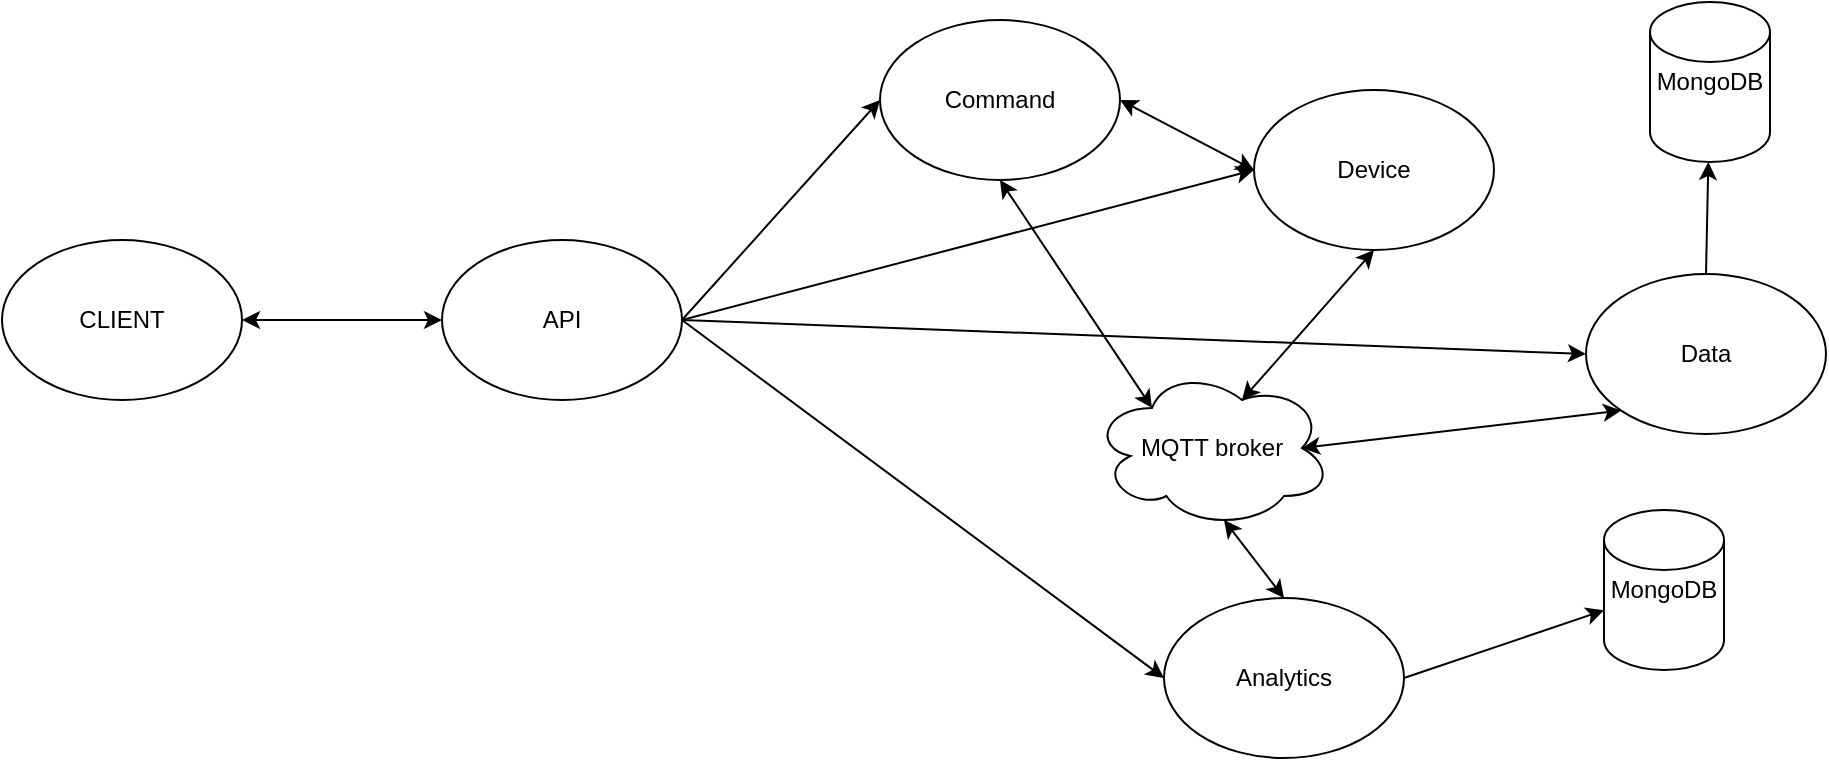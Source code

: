 <mxfile version="13.6.6" type="device"><diagram id="RYJlz_bomc-6-IyIeird" name="Page-1"><mxGraphModel dx="1422" dy="794" grid="0" gridSize="10" guides="1" tooltips="1" connect="1" arrows="1" fold="1" page="1" pageScale="1" pageWidth="1169" pageHeight="827" math="0" shadow="0"><root><mxCell id="0"/><mxCell id="1" parent="0"/><mxCell id="ik3JrokFCGP8MYjbFQE7-1" value="CLIENT" style="ellipse;whiteSpace=wrap;html=1;" vertex="1" parent="1"><mxGeometry x="50" y="140" width="120" height="80" as="geometry"/></mxCell><mxCell id="ik3JrokFCGP8MYjbFQE7-2" value="API&lt;br&gt;" style="ellipse;whiteSpace=wrap;html=1;" vertex="1" parent="1"><mxGeometry x="270" y="140" width="120" height="80" as="geometry"/></mxCell><mxCell id="ik3JrokFCGP8MYjbFQE7-3" value="Device&lt;br&gt;" style="ellipse;whiteSpace=wrap;html=1;" vertex="1" parent="1"><mxGeometry x="676" y="65" width="120" height="80" as="geometry"/></mxCell><mxCell id="ik3JrokFCGP8MYjbFQE7-4" value="Data" style="ellipse;whiteSpace=wrap;html=1;" vertex="1" parent="1"><mxGeometry x="842" y="157" width="120" height="80" as="geometry"/></mxCell><mxCell id="ik3JrokFCGP8MYjbFQE7-5" value="Analytics&lt;br&gt;" style="ellipse;whiteSpace=wrap;html=1;" vertex="1" parent="1"><mxGeometry x="631" y="319" width="120" height="80" as="geometry"/></mxCell><mxCell id="ik3JrokFCGP8MYjbFQE7-6" value="Command&lt;br&gt;" style="ellipse;whiteSpace=wrap;html=1;" vertex="1" parent="1"><mxGeometry x="489" y="30" width="120" height="80" as="geometry"/></mxCell><mxCell id="ik3JrokFCGP8MYjbFQE7-8" value="" style="endArrow=classic;html=1;exitX=1;exitY=0.5;exitDx=0;exitDy=0;entryX=0;entryY=0.5;entryDx=0;entryDy=0;" edge="1" parent="1" source="ik3JrokFCGP8MYjbFQE7-2" target="ik3JrokFCGP8MYjbFQE7-4"><mxGeometry width="50" height="50" relative="1" as="geometry"><mxPoint x="440" y="190" as="sourcePoint"/><mxPoint x="490" y="140" as="targetPoint"/></mxGeometry></mxCell><mxCell id="ik3JrokFCGP8MYjbFQE7-9" value="" style="endArrow=classic;html=1;exitX=1;exitY=0.5;exitDx=0;exitDy=0;entryX=0;entryY=0.5;entryDx=0;entryDy=0;" edge="1" parent="1" source="ik3JrokFCGP8MYjbFQE7-2" target="ik3JrokFCGP8MYjbFQE7-3"><mxGeometry width="50" height="50" relative="1" as="geometry"><mxPoint x="470" y="190" as="sourcePoint"/><mxPoint x="520" y="140" as="targetPoint"/></mxGeometry></mxCell><mxCell id="ik3JrokFCGP8MYjbFQE7-10" value="" style="endArrow=classic;html=1;exitX=1;exitY=0.5;exitDx=0;exitDy=0;entryX=0;entryY=0.5;entryDx=0;entryDy=0;" edge="1" parent="1" source="ik3JrokFCGP8MYjbFQE7-2" target="ik3JrokFCGP8MYjbFQE7-5"><mxGeometry width="50" height="50" relative="1" as="geometry"><mxPoint x="550" y="260" as="sourcePoint"/><mxPoint x="600" y="210" as="targetPoint"/></mxGeometry></mxCell><mxCell id="ik3JrokFCGP8MYjbFQE7-11" value="" style="endArrow=classic;html=1;exitX=1;exitY=0.5;exitDx=0;exitDy=0;entryX=0;entryY=0.5;entryDx=0;entryDy=0;" edge="1" parent="1" source="ik3JrokFCGP8MYjbFQE7-2" target="ik3JrokFCGP8MYjbFQE7-6"><mxGeometry width="50" height="50" relative="1" as="geometry"><mxPoint x="450" y="280" as="sourcePoint"/><mxPoint x="500" y="230" as="targetPoint"/></mxGeometry></mxCell><mxCell id="ik3JrokFCGP8MYjbFQE7-14" value="" style="endArrow=classic;startArrow=classic;html=1;exitX=1;exitY=0.5;exitDx=0;exitDy=0;entryX=0;entryY=0.5;entryDx=0;entryDy=0;" edge="1" parent="1" source="ik3JrokFCGP8MYjbFQE7-1" target="ik3JrokFCGP8MYjbFQE7-2"><mxGeometry width="50" height="50" relative="1" as="geometry"><mxPoint x="240" y="95" as="sourcePoint"/><mxPoint x="290" y="45" as="targetPoint"/></mxGeometry></mxCell><mxCell id="ik3JrokFCGP8MYjbFQE7-15" value="" style="endArrow=classic;startArrow=classic;html=1;entryX=0;entryY=0.5;entryDx=0;entryDy=0;exitX=1;exitY=0.5;exitDx=0;exitDy=0;" edge="1" parent="1" source="ik3JrokFCGP8MYjbFQE7-6" target="ik3JrokFCGP8MYjbFQE7-3"><mxGeometry width="50" height="50" relative="1" as="geometry"><mxPoint x="450" y="100" as="sourcePoint"/><mxPoint x="500" y="50" as="targetPoint"/></mxGeometry></mxCell><mxCell id="ik3JrokFCGP8MYjbFQE7-17" value="MongoDB" style="shape=cylinder2;whiteSpace=wrap;html=1;boundedLbl=1;backgroundOutline=1;size=15;" vertex="1" parent="1"><mxGeometry x="874" y="21" width="60" height="80" as="geometry"/></mxCell><mxCell id="ik3JrokFCGP8MYjbFQE7-18" value="" style="endArrow=classic;html=1;exitX=0.5;exitY=0;exitDx=0;exitDy=0;" edge="1" parent="1" source="ik3JrokFCGP8MYjbFQE7-4" target="ik3JrokFCGP8MYjbFQE7-17"><mxGeometry width="50" height="50" relative="1" as="geometry"><mxPoint x="990" y="130" as="sourcePoint"/><mxPoint x="1040" y="80" as="targetPoint"/></mxGeometry></mxCell><mxCell id="ik3JrokFCGP8MYjbFQE7-19" value="MongoDB" style="shape=cylinder2;whiteSpace=wrap;html=1;boundedLbl=1;backgroundOutline=1;size=15;" vertex="1" parent="1"><mxGeometry x="851" y="275" width="60" height="80" as="geometry"/></mxCell><mxCell id="ik3JrokFCGP8MYjbFQE7-20" value="" style="endArrow=classic;html=1;exitX=1;exitY=0.5;exitDx=0;exitDy=0;" edge="1" parent="1" source="ik3JrokFCGP8MYjbFQE7-5" target="ik3JrokFCGP8MYjbFQE7-19"><mxGeometry width="50" height="50" relative="1" as="geometry"><mxPoint x="900" y="390" as="sourcePoint"/><mxPoint x="950" y="340" as="targetPoint"/></mxGeometry></mxCell><mxCell id="ik3JrokFCGP8MYjbFQE7-22" value="" style="endArrow=classic;startArrow=classic;html=1;entryX=0.55;entryY=0.95;entryDx=0;entryDy=0;exitX=0.5;exitY=0;exitDx=0;exitDy=0;entryPerimeter=0;" edge="1" parent="1" source="ik3JrokFCGP8MYjbFQE7-5" target="ik3JrokFCGP8MYjbFQE7-23"><mxGeometry width="50" height="50" relative="1" as="geometry"><mxPoint x="820" y="300" as="sourcePoint"/><mxPoint x="870" y="250" as="targetPoint"/></mxGeometry></mxCell><mxCell id="ik3JrokFCGP8MYjbFQE7-23" value="MQTT broker" style="ellipse;shape=cloud;whiteSpace=wrap;html=1;" vertex="1" parent="1"><mxGeometry x="595" y="204" width="120" height="80" as="geometry"/></mxCell><mxCell id="ik3JrokFCGP8MYjbFQE7-25" value="" style="endArrow=classic;startArrow=classic;html=1;entryX=0.5;entryY=1;entryDx=0;entryDy=0;exitX=0.25;exitY=0.25;exitDx=0;exitDy=0;exitPerimeter=0;" edge="1" parent="1" source="ik3JrokFCGP8MYjbFQE7-23" target="ik3JrokFCGP8MYjbFQE7-6"><mxGeometry width="50" height="50" relative="1" as="geometry"><mxPoint x="450" y="203" as="sourcePoint"/><mxPoint x="500" y="153" as="targetPoint"/></mxGeometry></mxCell><mxCell id="ik3JrokFCGP8MYjbFQE7-26" value="" style="endArrow=classic;startArrow=classic;html=1;entryX=0;entryY=1;entryDx=0;entryDy=0;exitX=0.875;exitY=0.5;exitDx=0;exitDy=0;exitPerimeter=0;" edge="1" parent="1" source="ik3JrokFCGP8MYjbFQE7-23" target="ik3JrokFCGP8MYjbFQE7-4"><mxGeometry width="50" height="50" relative="1" as="geometry"><mxPoint x="795" y="273" as="sourcePoint"/><mxPoint x="845" y="223" as="targetPoint"/></mxGeometry></mxCell><mxCell id="ik3JrokFCGP8MYjbFQE7-27" value="" style="endArrow=classic;startArrow=classic;html=1;entryX=0.5;entryY=1;entryDx=0;entryDy=0;exitX=0.625;exitY=0.2;exitDx=0;exitDy=0;exitPerimeter=0;" edge="1" parent="1" source="ik3JrokFCGP8MYjbFQE7-23" target="ik3JrokFCGP8MYjbFQE7-3"><mxGeometry width="50" height="50" relative="1" as="geometry"><mxPoint x="722.43" y="160.72" as="sourcePoint"/><mxPoint x="855.004" y="140.004" as="targetPoint"/></mxGeometry></mxCell></root></mxGraphModel></diagram></mxfile>